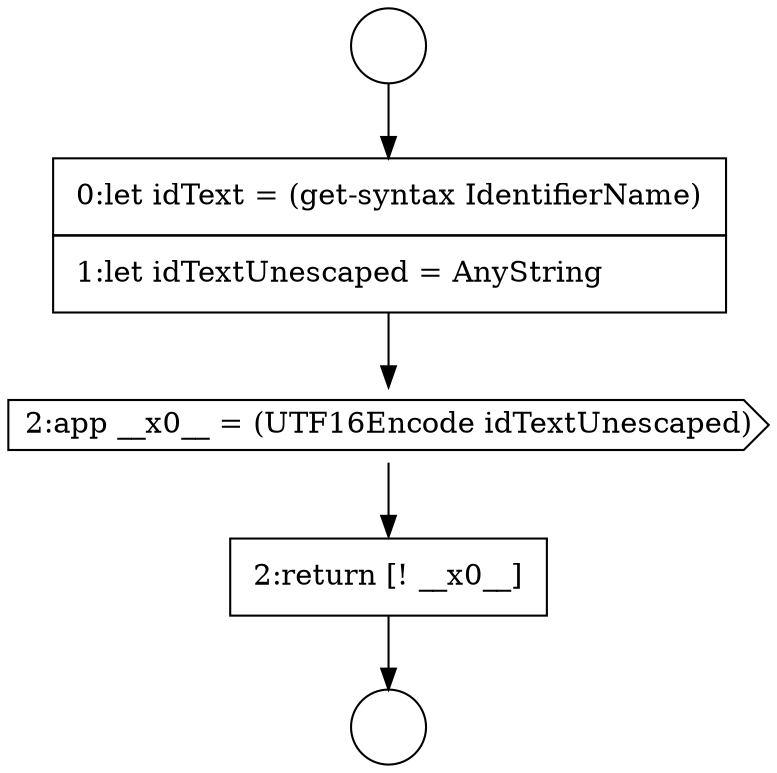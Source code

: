 digraph {
  node3591 [shape=circle label=" " color="black" fillcolor="white" style=filled]
  node3595 [shape=none, margin=0, label=<<font color="black">
    <table border="0" cellborder="1" cellspacing="0" cellpadding="10">
      <tr><td align="left">2:return [! __x0__]</td></tr>
    </table>
  </font>> color="black" fillcolor="white" style=filled]
  node3592 [shape=circle label=" " color="black" fillcolor="white" style=filled]
  node3594 [shape=cds, label=<<font color="black">2:app __x0__ = (UTF16Encode idTextUnescaped)</font>> color="black" fillcolor="white" style=filled]
  node3593 [shape=none, margin=0, label=<<font color="black">
    <table border="0" cellborder="1" cellspacing="0" cellpadding="10">
      <tr><td align="left">0:let idText = (get-syntax IdentifierName)</td></tr>
      <tr><td align="left">1:let idTextUnescaped = AnyString</td></tr>
    </table>
  </font>> color="black" fillcolor="white" style=filled]
  node3591 -> node3593 [ color="black"]
  node3593 -> node3594 [ color="black"]
  node3594 -> node3595 [ color="black"]
  node3595 -> node3592 [ color="black"]
}
